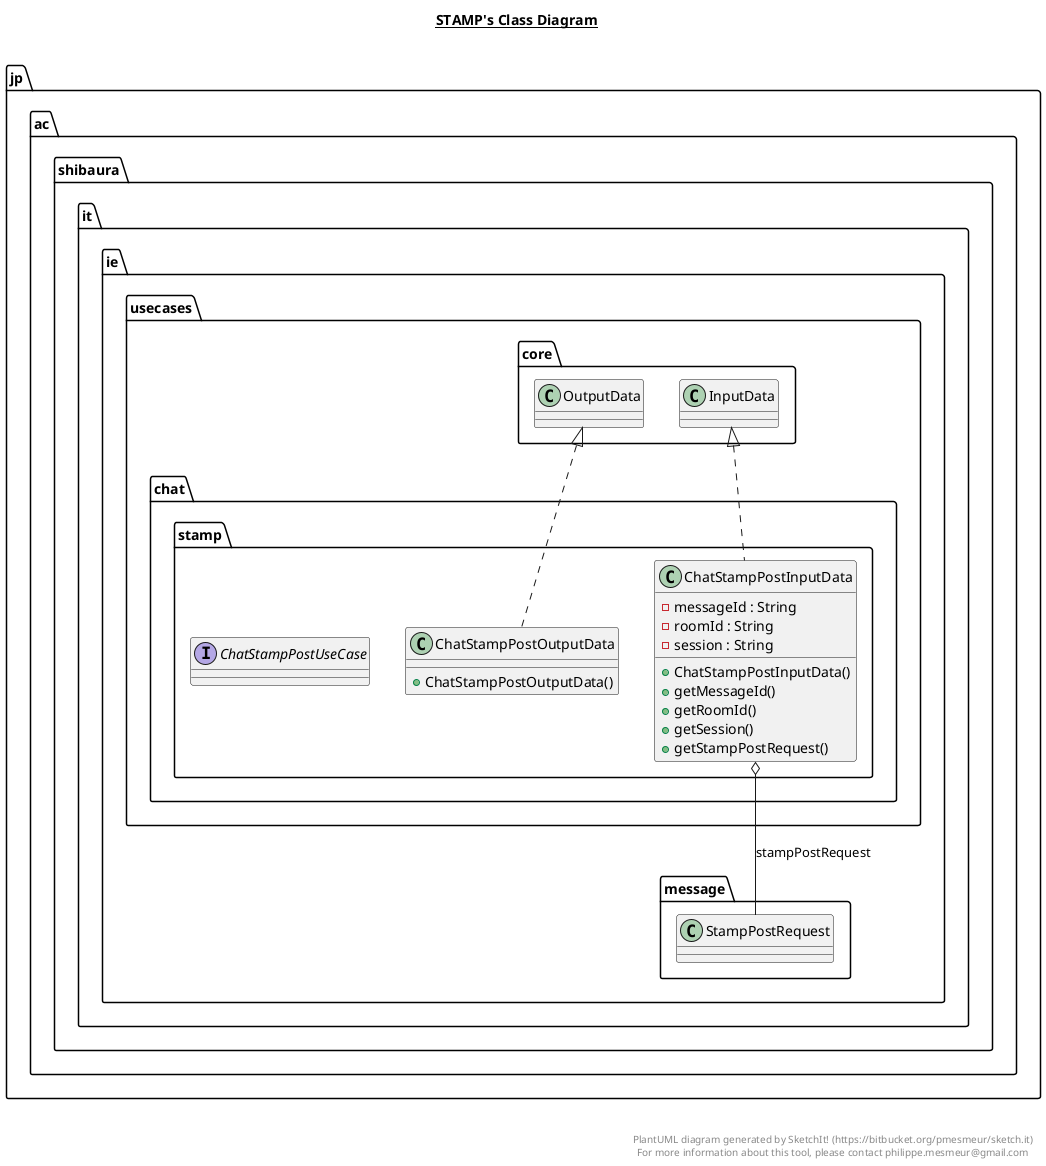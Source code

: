 @startuml

title __STAMP's Class Diagram__\n

  namespace jp.ac.shibaura.it.ie {
    namespace usecases.chat.stamp {
      class jp.ac.shibaura.it.ie.usecases.chat.stamp.ChatStampPostInputData {
          - messageId : String
          - roomId : String
          - session : String
          + ChatStampPostInputData()
          + getMessageId()
          + getRoomId()
          + getSession()
          + getStampPostRequest()
      }
    }
  }
  

  namespace jp.ac.shibaura.it.ie {
    namespace usecases.chat.stamp {
      class jp.ac.shibaura.it.ie.usecases.chat.stamp.ChatStampPostOutputData {
          + ChatStampPostOutputData()
      }
    }
  }
  

  namespace jp.ac.shibaura.it.ie {
    namespace usecases.chat.stamp {
      interface jp.ac.shibaura.it.ie.usecases.chat.stamp.ChatStampPostUseCase {
      }
    }
  }
  

  jp.ac.shibaura.it.ie.usecases.chat.stamp.ChatStampPostInputData .up.|> jp.ac.shibaura.it.ie.usecases.core.InputData
  jp.ac.shibaura.it.ie.usecases.chat.stamp.ChatStampPostInputData o-- jp.ac.shibaura.it.ie.message.StampPostRequest : stampPostRequest
  jp.ac.shibaura.it.ie.usecases.chat.stamp.ChatStampPostOutputData .up.|> jp.ac.shibaura.it.ie.usecases.core.OutputData


right footer


PlantUML diagram generated by SketchIt! (https://bitbucket.org/pmesmeur/sketch.it)
For more information about this tool, please contact philippe.mesmeur@gmail.com
endfooter

@enduml

